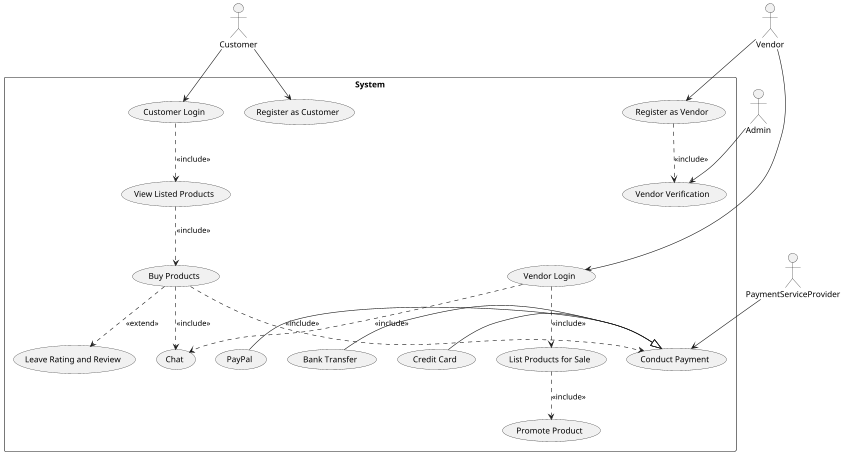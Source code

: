 @startuml
skinparam dpi 300
scale max 270 width
top to bottom direction
skinparam packageStyle rectangle
actor Customer
actor Vendor
actor Admin
actor PaymentServiceProvider
rectangle System {
  Customer --> (Register as Customer)
  Customer --> (Customer Login)
  (Customer Login) ..> (View Listed Products) : <<include>>
  (View Listed Products) ..> (Buy Products) : <<include>>
  (Buy Products) ..> (Leave Rating and Review)  : <<extend>>
  (Buy Products) ..> (Conduct Payment)  :<<include>>
  (Buy Products) ..> (Chat)  :<<include>>

  Vendor --> (Register as Vendor)
  Vendor --> (Vendor Login)
  (Vendor Login) ..> (List Products for Sale) : <<include>>
  (Vendor Login) ..> (Chat) : <<include>>
  (Register as Vendor) ..> (Vendor Verification) : <<include>>
  (List Products for Sale) ..> (Promote Product) : <<include>>

  Admin --> (Vendor Verification)
  PaymentServiceProvider --> (Conduct Payment)
  (Credit Card) -|> (Conduct Payment)
  (Bank Transfer) -|> (Conduct Payment)
  (PayPal) -|> (Conduct Payment)
}
@enduml